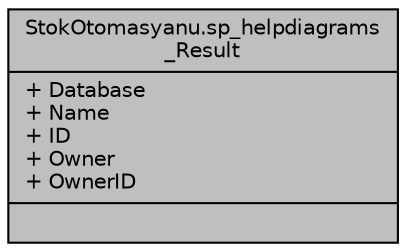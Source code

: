 digraph "StokOtomasyanu.sp_helpdiagrams_Result"
{
  edge [fontname="Helvetica",fontsize="10",labelfontname="Helvetica",labelfontsize="10"];
  node [fontname="Helvetica",fontsize="10",shape=record];
  Node1 [label="{StokOtomasyanu.sp_helpdiagrams\l_Result\n|+ Database\l+ Name\l+ ID\l+ Owner\l+ OwnerID\l|}",height=0.2,width=0.4,color="black", fillcolor="grey75", style="filled", fontcolor="black"];
}
